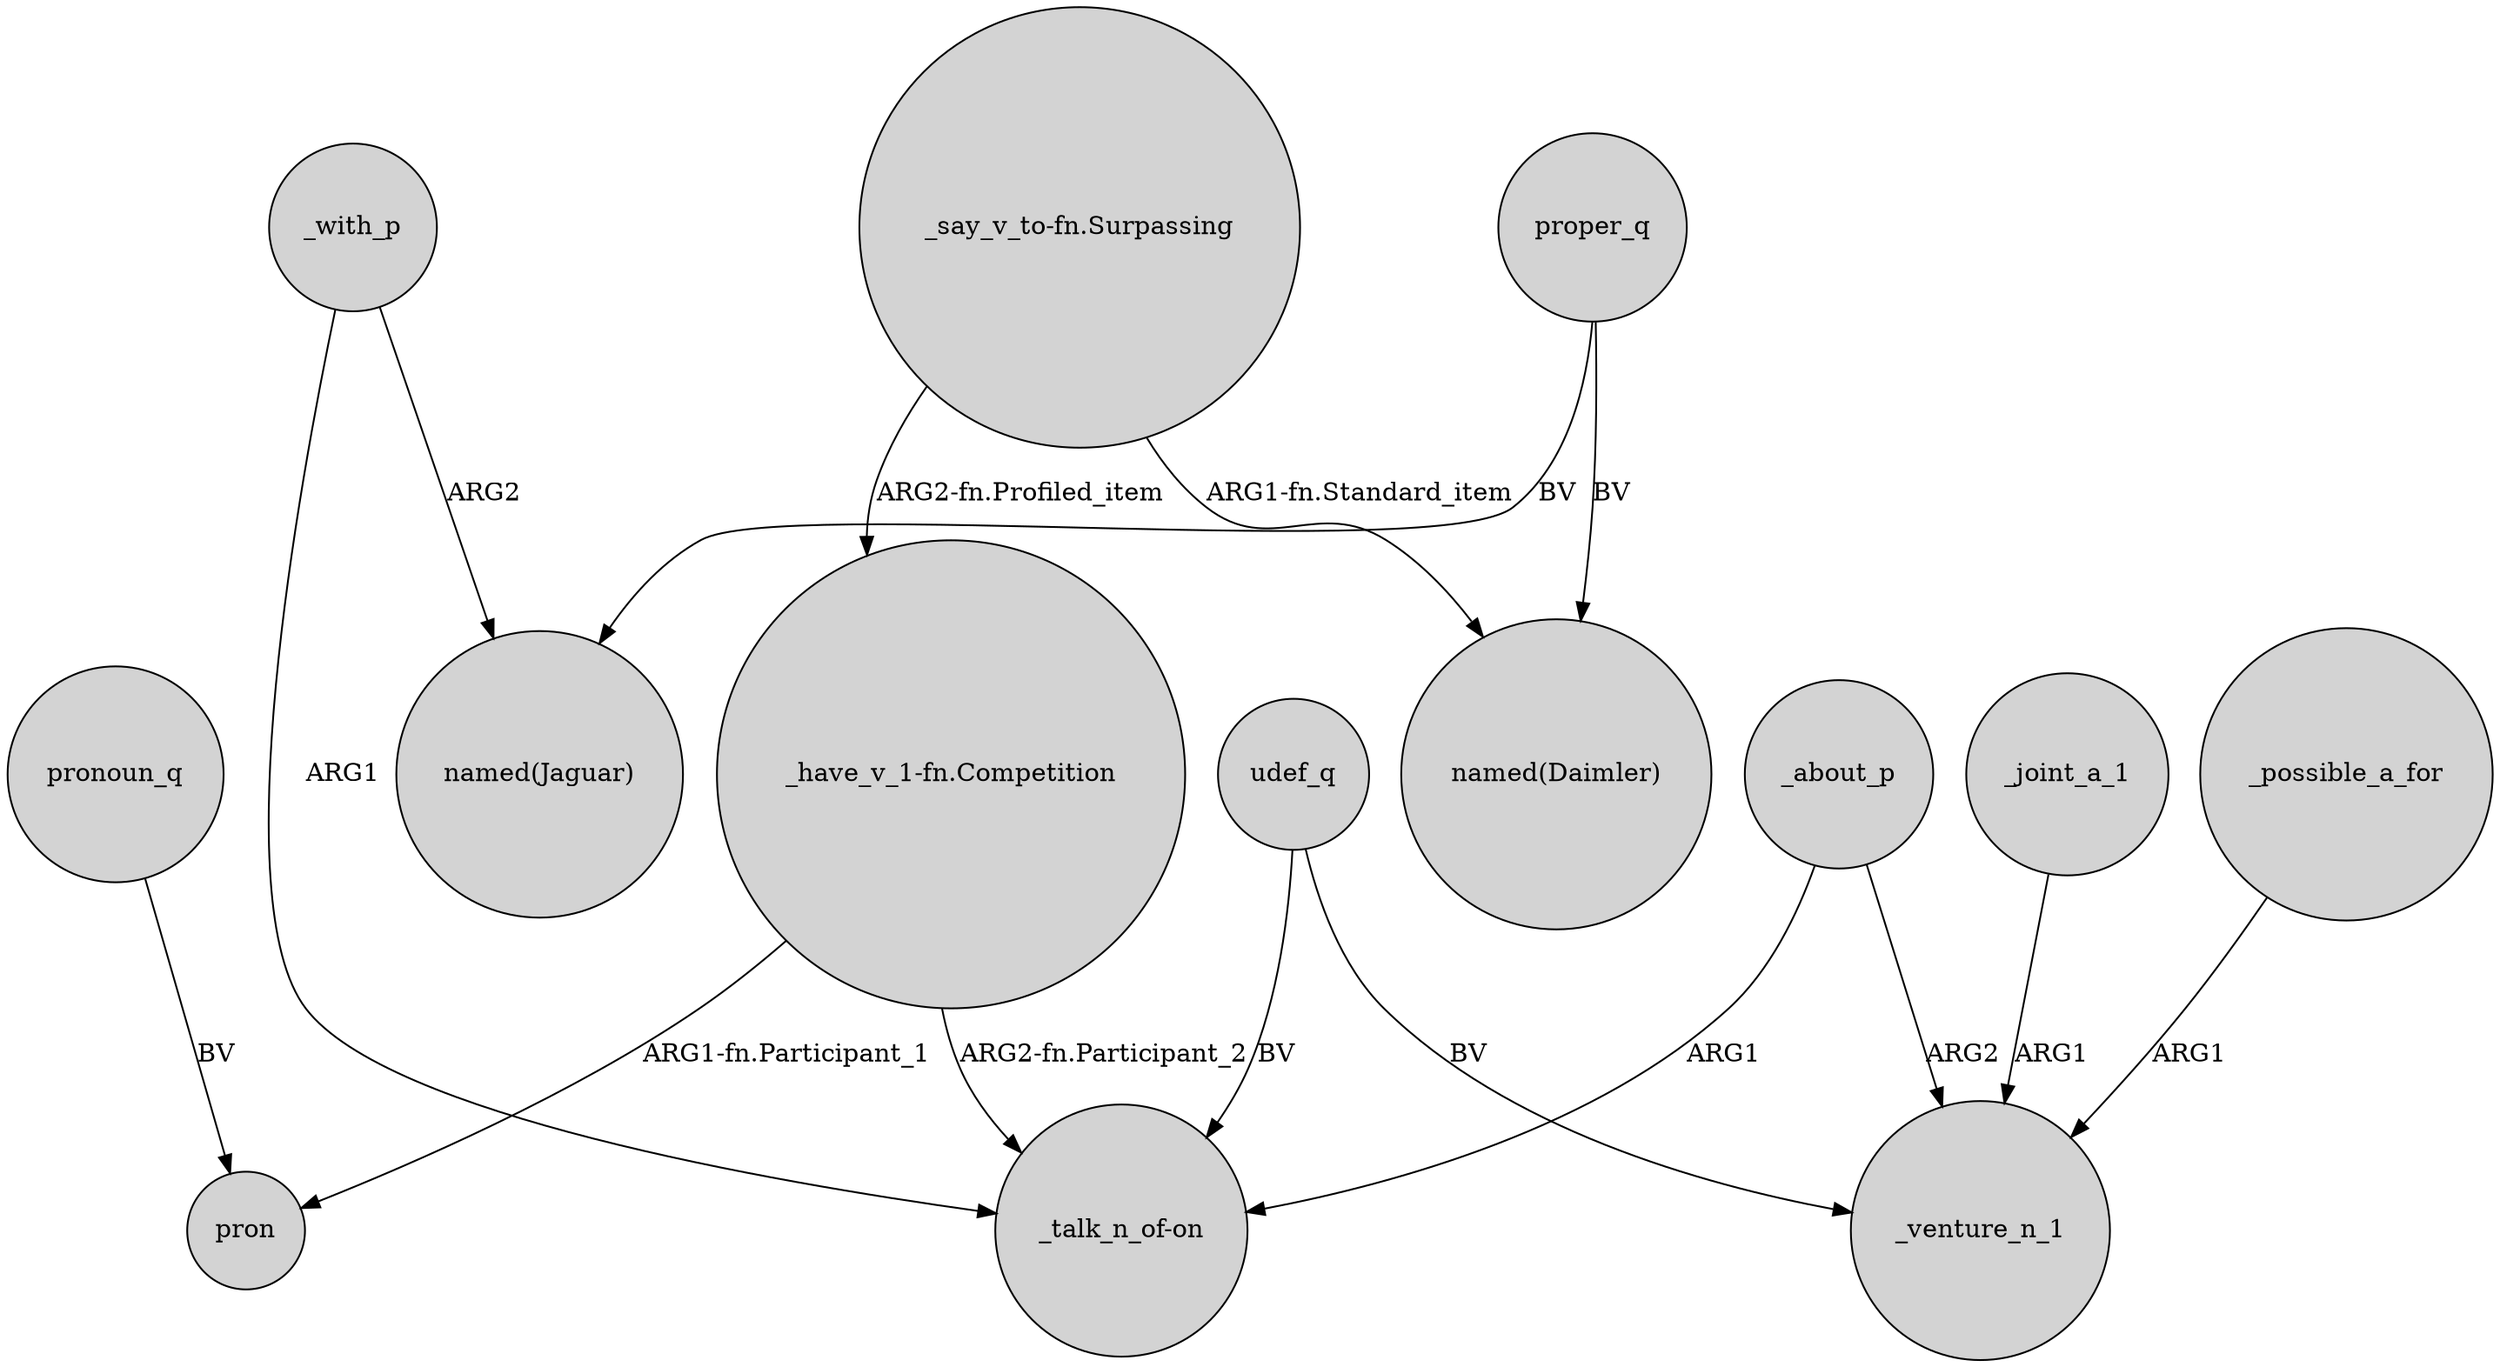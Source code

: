 digraph {
	node [shape=circle style=filled]
	"_say_v_to-fn.Surpassing" -> "_have_v_1-fn.Competition" [label="ARG2-fn.Profiled_item"]
	_with_p -> "named(Jaguar)" [label=ARG2]
	_about_p -> "_talk_n_of-on" [label=ARG1]
	proper_q -> "named(Daimler)" [label=BV]
	"_say_v_to-fn.Surpassing" -> "named(Daimler)" [label="ARG1-fn.Standard_item"]
	udef_q -> _venture_n_1 [label=BV]
	proper_q -> "named(Jaguar)" [label=BV]
	_joint_a_1 -> _venture_n_1 [label=ARG1]
	_about_p -> _venture_n_1 [label=ARG2]
	"_have_v_1-fn.Competition" -> "_talk_n_of-on" [label="ARG2-fn.Participant_2"]
	_with_p -> "_talk_n_of-on" [label=ARG1]
	pronoun_q -> pron [label=BV]
	udef_q -> "_talk_n_of-on" [label=BV]
	"_have_v_1-fn.Competition" -> pron [label="ARG1-fn.Participant_1"]
	_possible_a_for -> _venture_n_1 [label=ARG1]
}
